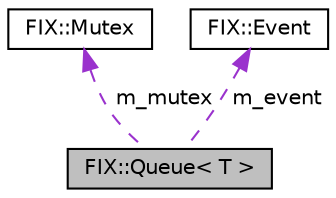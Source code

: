 digraph "FIX::Queue&lt; T &gt;"
{
  edge [fontname="Helvetica",fontsize="10",labelfontname="Helvetica",labelfontsize="10"];
  node [fontname="Helvetica",fontsize="10",shape=record];
  Node1 [label="FIX::Queue\< T \>",height=0.2,width=0.4,color="black", fillcolor="grey75", style="filled", fontcolor="black"];
  Node2 -> Node1 [dir="back",color="darkorchid3",fontsize="10",style="dashed",label=" m_mutex" ,fontname="Helvetica"];
  Node2 [label="FIX::Mutex",height=0.2,width=0.4,color="black", fillcolor="white", style="filled",URL="$class_f_i_x_1_1_mutex.html",tooltip="Portable implementation of a mutex. "];
  Node3 -> Node1 [dir="back",color="darkorchid3",fontsize="10",style="dashed",label=" m_event" ,fontname="Helvetica"];
  Node3 [label="FIX::Event",height=0.2,width=0.4,color="black", fillcolor="white", style="filled",URL="$class_f_i_x_1_1_event.html",tooltip="Portable implementation of an event/conditional mutex. "];
}
